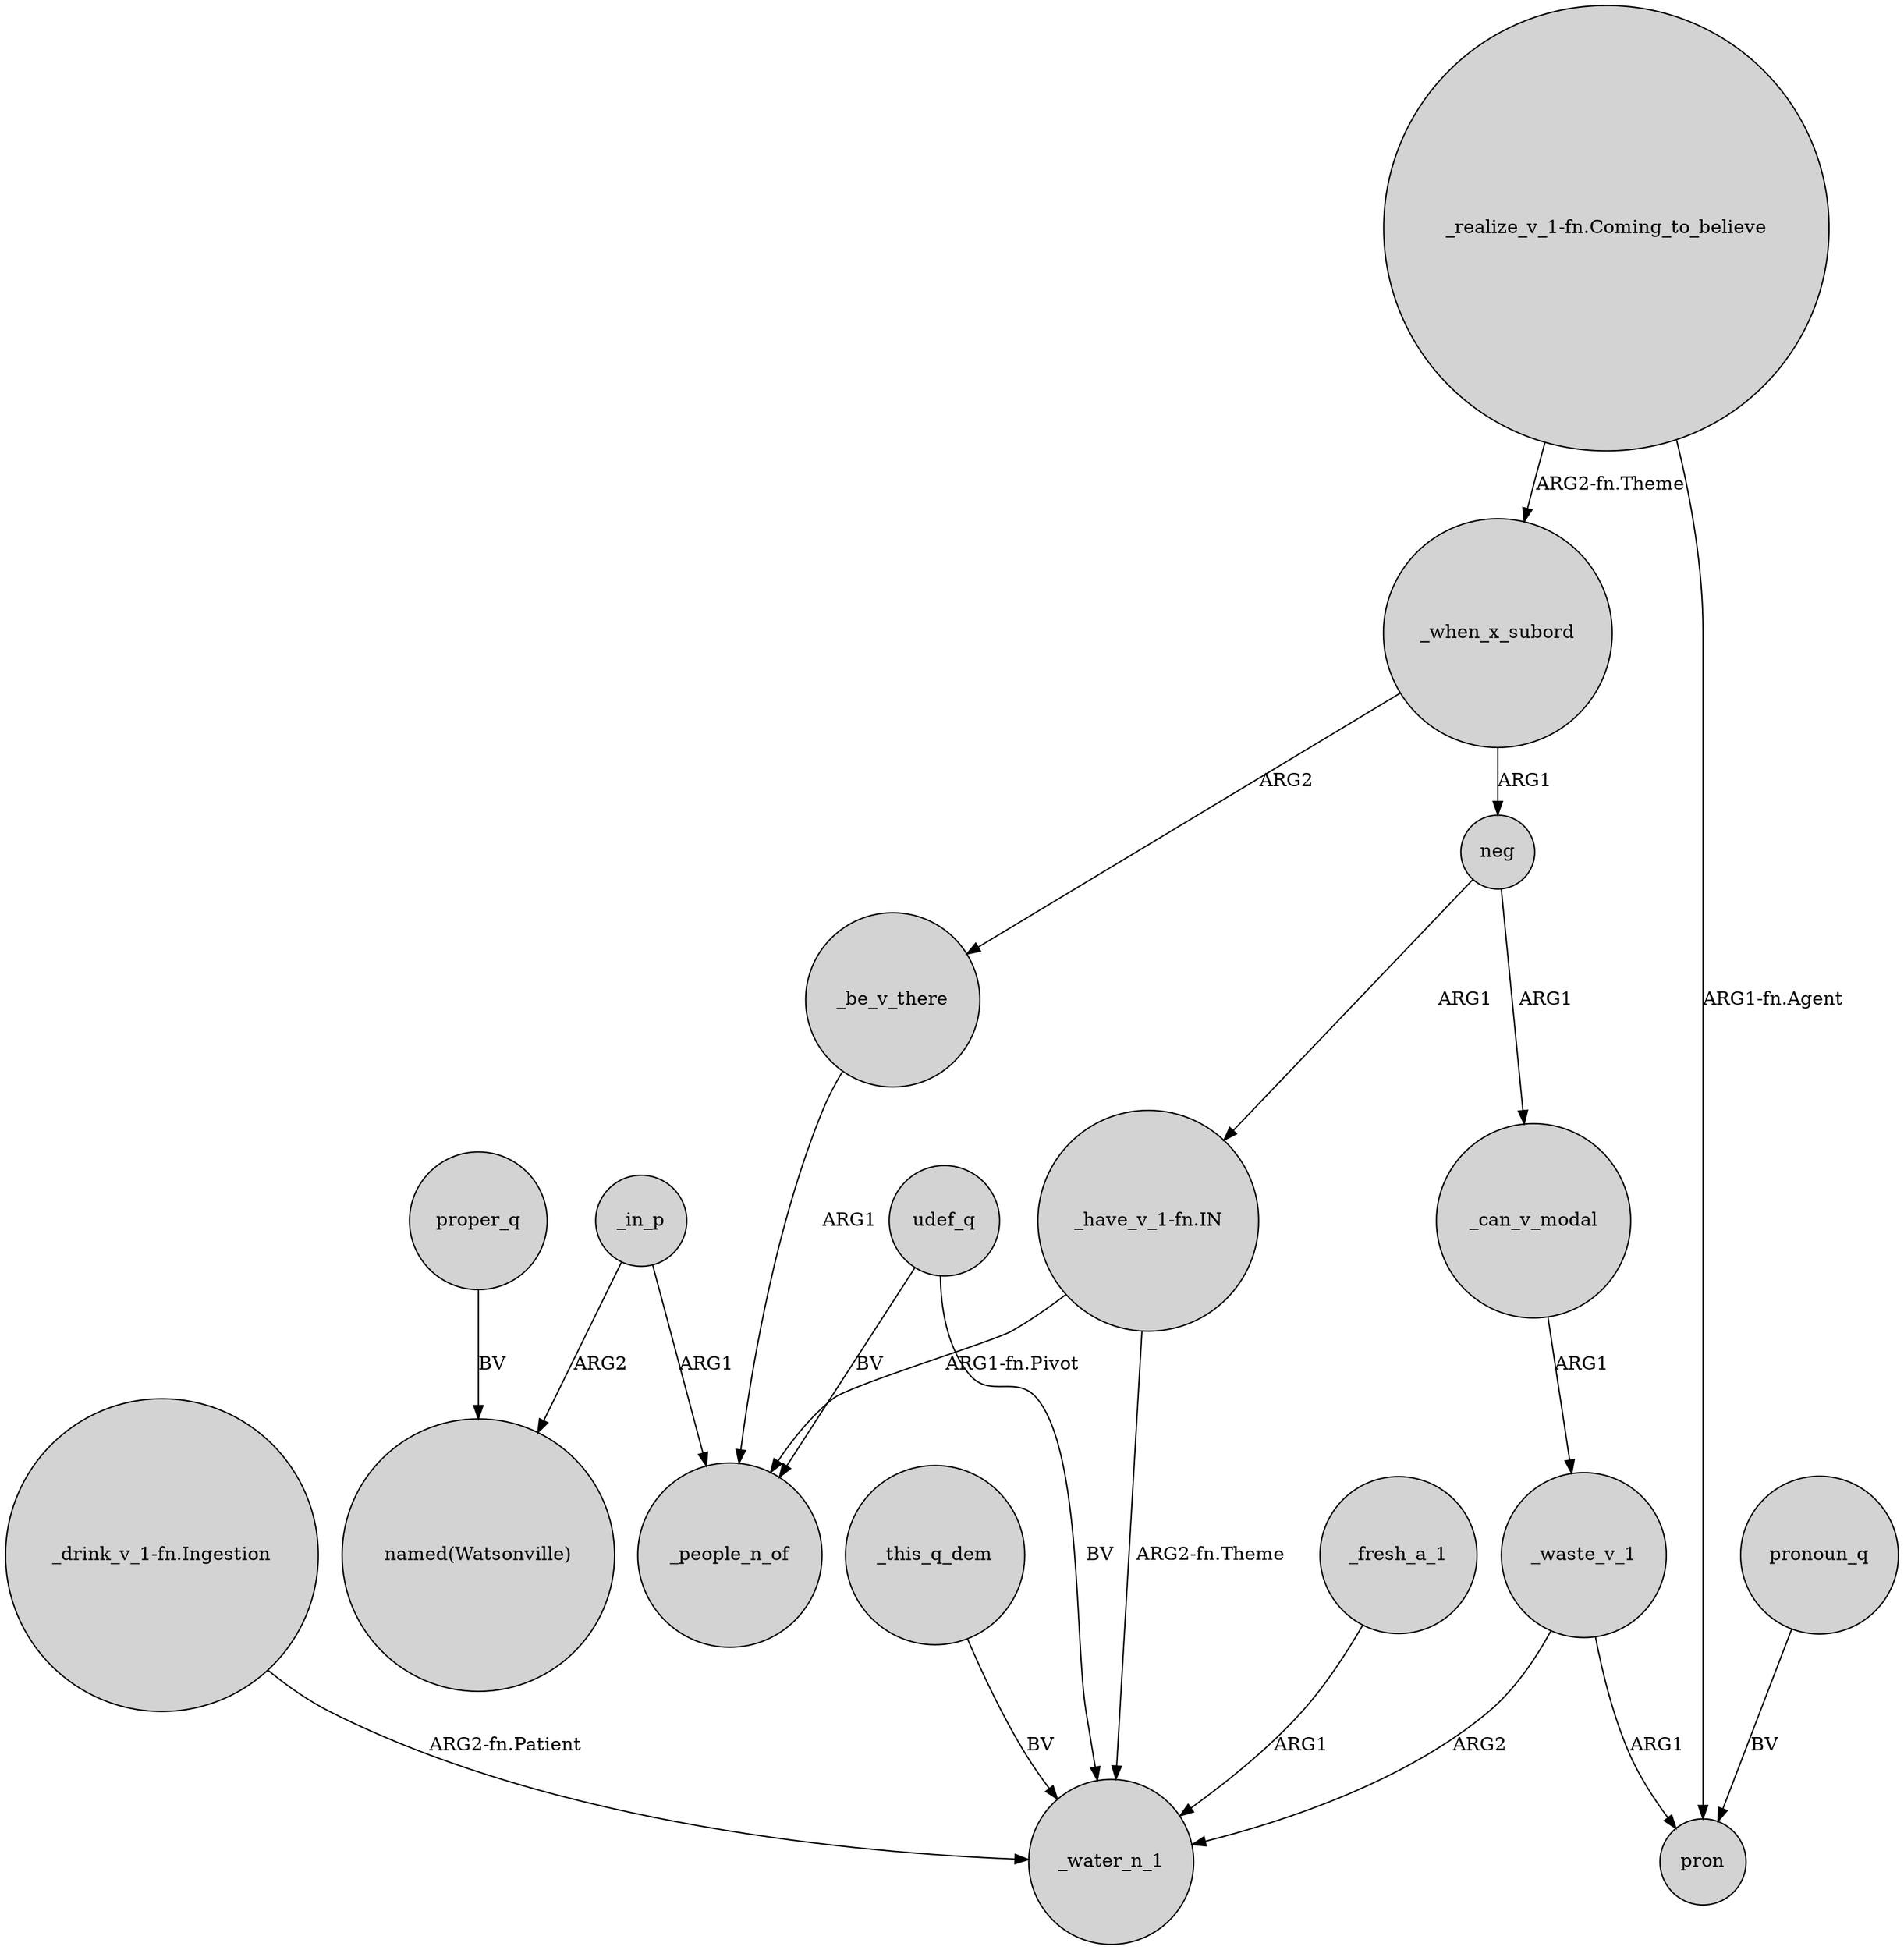 digraph {
	node [shape=circle style=filled]
	_in_p -> "named(Watsonville)" [label=ARG2]
	"_realize_v_1-fn.Coming_to_believe" -> pron [label="ARG1-fn.Agent"]
	neg -> "_have_v_1-fn.IN" [label=ARG1]
	"_realize_v_1-fn.Coming_to_believe" -> _when_x_subord [label="ARG2-fn.Theme"]
	_this_q_dem -> _water_n_1 [label=BV]
	_can_v_modal -> _waste_v_1 [label=ARG1]
	"_have_v_1-fn.IN" -> _people_n_of [label="ARG1-fn.Pivot"]
	proper_q -> "named(Watsonville)" [label=BV]
	udef_q -> _people_n_of [label=BV]
	_waste_v_1 -> _water_n_1 [label=ARG2]
	pronoun_q -> pron [label=BV]
	udef_q -> _water_n_1 [label=BV]
	_in_p -> _people_n_of [label=ARG1]
	_when_x_subord -> _be_v_there [label=ARG2]
	_fresh_a_1 -> _water_n_1 [label=ARG1]
	"_drink_v_1-fn.Ingestion" -> _water_n_1 [label="ARG2-fn.Patient"]
	_be_v_there -> _people_n_of [label=ARG1]
	_waste_v_1 -> pron [label=ARG1]
	_when_x_subord -> neg [label=ARG1]
	neg -> _can_v_modal [label=ARG1]
	"_have_v_1-fn.IN" -> _water_n_1 [label="ARG2-fn.Theme"]
}
